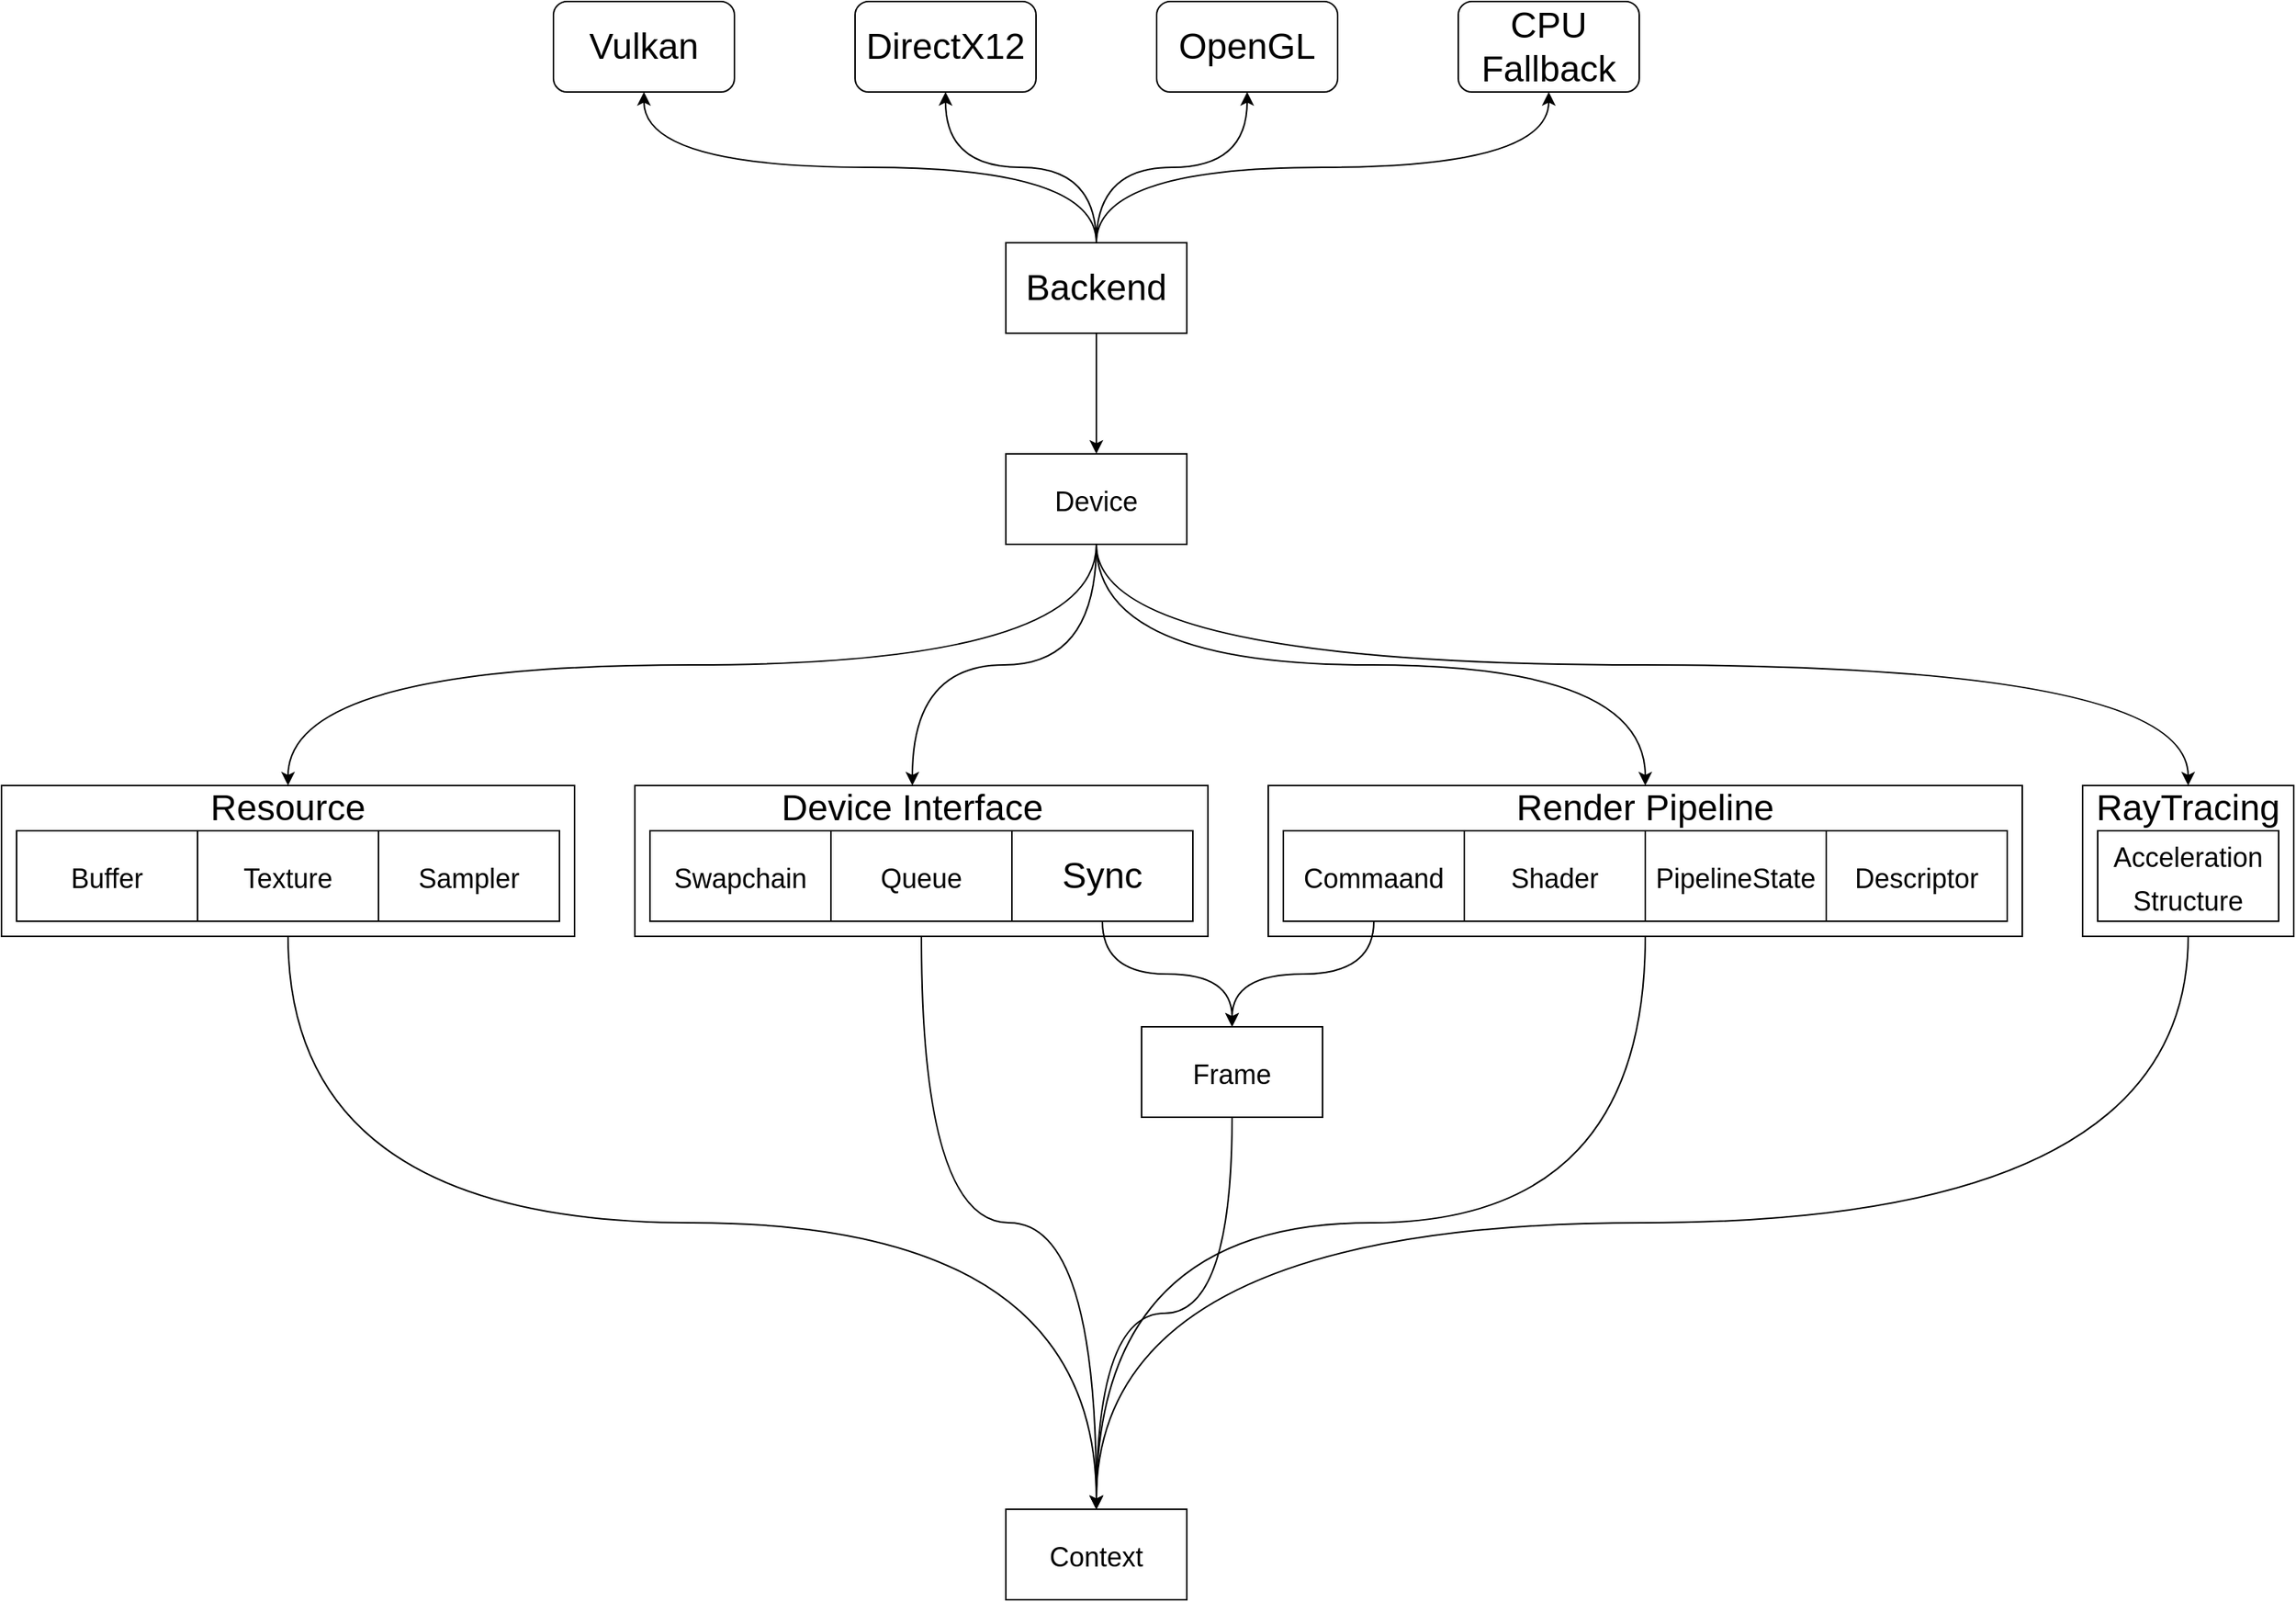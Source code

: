 <mxfile>
    <diagram id="qQwCbRc1wy9BN8YB_Oij" name="第 1 页">
        <mxGraphModel dx="1894" dy="691" grid="1" gridSize="10" guides="1" tooltips="1" connect="1" arrows="1" fold="1" page="1" pageScale="1" pageWidth="827" pageHeight="1169" math="0" shadow="0">
            <root>
                <mxCell id="0"/>
                <mxCell id="1" parent="0"/>
                <mxCell id="9" style="edgeStyle=orthogonalEdgeStyle;html=1;exitX=0.5;exitY=0;exitDx=0;exitDy=0;entryX=0.5;entryY=1;entryDx=0;entryDy=0;fontSize=24;curved=1;" edge="1" parent="1" source="2" target="4">
                    <mxGeometry relative="1" as="geometry"/>
                </mxCell>
                <mxCell id="10" style="edgeStyle=orthogonalEdgeStyle;curved=1;html=1;exitX=0.5;exitY=0;exitDx=0;exitDy=0;entryX=0.5;entryY=1;entryDx=0;entryDy=0;fontSize=24;" edge="1" parent="1" source="2" target="7">
                    <mxGeometry relative="1" as="geometry"/>
                </mxCell>
                <mxCell id="11" style="edgeStyle=orthogonalEdgeStyle;curved=1;html=1;exitX=0.5;exitY=0;exitDx=0;exitDy=0;entryX=0.5;entryY=1;entryDx=0;entryDy=0;fontSize=24;" edge="1" parent="1" source="2" target="6">
                    <mxGeometry relative="1" as="geometry"/>
                </mxCell>
                <mxCell id="14" style="edgeStyle=orthogonalEdgeStyle;curved=1;html=1;exitX=0.5;exitY=1;exitDx=0;exitDy=0;fontSize=24;" edge="1" parent="1" source="2" target="13">
                    <mxGeometry relative="1" as="geometry"/>
                </mxCell>
                <mxCell id="54" style="edgeStyle=orthogonalEdgeStyle;curved=1;html=1;exitX=0.5;exitY=0;exitDx=0;exitDy=0;entryX=0.5;entryY=1;entryDx=0;entryDy=0;fontSize=24;" edge="1" parent="1" source="2" target="53">
                    <mxGeometry relative="1" as="geometry"/>
                </mxCell>
                <mxCell id="2" value="&lt;font style=&quot;font-size: 24px&quot;&gt;Backend&lt;/font&gt;" style="rounded=0;whiteSpace=wrap;html=1;" vertex="1" parent="1">
                    <mxGeometry x="320" y="260" width="120" height="60" as="geometry"/>
                </mxCell>
                <mxCell id="4" value="Vulkan" style="rounded=1;whiteSpace=wrap;html=1;fontSize=24;" vertex="1" parent="1">
                    <mxGeometry x="20" y="100" width="120" height="60" as="geometry"/>
                </mxCell>
                <mxCell id="6" value="DirectX12" style="rounded=1;whiteSpace=wrap;html=1;fontSize=24;" vertex="1" parent="1">
                    <mxGeometry x="220" y="100" width="120" height="60" as="geometry"/>
                </mxCell>
                <mxCell id="7" value="OpenGL" style="rounded=1;whiteSpace=wrap;html=1;fontSize=24;" vertex="1" parent="1">
                    <mxGeometry x="420" y="100" width="120" height="60" as="geometry"/>
                </mxCell>
                <mxCell id="42" style="edgeStyle=orthogonalEdgeStyle;curved=1;html=1;exitX=0.5;exitY=1;exitDx=0;exitDy=0;entryX=0.5;entryY=0;entryDx=0;entryDy=0;fontSize=24;" edge="1" parent="1" source="13" target="30">
                    <mxGeometry relative="1" as="geometry"/>
                </mxCell>
                <mxCell id="43" style="edgeStyle=orthogonalEdgeStyle;curved=1;html=1;exitX=0.5;exitY=1;exitDx=0;exitDy=0;entryX=0.5;entryY=0;entryDx=0;entryDy=0;fontSize=24;" edge="1" parent="1" source="13" target="40">
                    <mxGeometry relative="1" as="geometry"/>
                </mxCell>
                <mxCell id="44" style="edgeStyle=orthogonalEdgeStyle;curved=1;html=1;exitX=0.5;exitY=1;exitDx=0;exitDy=0;fontSize=24;" edge="1" parent="1" source="13" target="36">
                    <mxGeometry relative="1" as="geometry"/>
                </mxCell>
                <mxCell id="45" style="edgeStyle=orthogonalEdgeStyle;curved=1;html=1;exitX=0.5;exitY=1;exitDx=0;exitDy=0;entryX=0.5;entryY=0;entryDx=0;entryDy=0;fontSize=24;" edge="1" parent="1" source="13" target="34">
                    <mxGeometry relative="1" as="geometry"/>
                </mxCell>
                <mxCell id="13" value="&lt;font style=&quot;font-size: 18px&quot;&gt;Device&lt;/font&gt;" style="rounded=0;whiteSpace=wrap;html=1;fontSize=24;" vertex="1" parent="1">
                    <mxGeometry x="320" y="400" width="120" height="60" as="geometry"/>
                </mxCell>
                <mxCell id="17" value="&lt;font style=&quot;font-size: 18px&quot;&gt;Context&lt;/font&gt;" style="rounded=0;whiteSpace=wrap;html=1;fontSize=24;" vertex="1" parent="1">
                    <mxGeometry x="320" y="1100" width="120" height="60" as="geometry"/>
                </mxCell>
                <mxCell id="50" style="edgeStyle=orthogonalEdgeStyle;curved=1;html=1;exitX=0.5;exitY=1;exitDx=0;exitDy=0;fontSize=24;" edge="1" parent="1" source="19">
                    <mxGeometry relative="1" as="geometry">
                        <mxPoint x="380" y="1100" as="targetPoint"/>
                    </mxGeometry>
                </mxCell>
                <mxCell id="19" value="&lt;font style=&quot;font-size: 18px&quot;&gt;Frame&lt;br&gt;&lt;/font&gt;" style="rounded=0;whiteSpace=wrap;html=1;fontSize=24;" vertex="1" parent="1">
                    <mxGeometry x="410" y="780" width="120" height="60" as="geometry"/>
                </mxCell>
                <mxCell id="31" value="" style="group" vertex="1" connectable="0" parent="1">
                    <mxGeometry x="-346" y="620" width="380" height="100" as="geometry"/>
                </mxCell>
                <mxCell id="29" value="" style="rounded=0;whiteSpace=wrap;html=1;fontSize=14;" vertex="1" parent="31">
                    <mxGeometry width="380" height="100" as="geometry"/>
                </mxCell>
                <mxCell id="15" value="&lt;font style=&quot;font-size: 18px&quot;&gt;Buffer&lt;/font&gt;" style="rounded=0;whiteSpace=wrap;html=1;fontSize=24;" vertex="1" parent="31">
                    <mxGeometry x="10" y="30" width="120" height="60" as="geometry"/>
                </mxCell>
                <mxCell id="16" value="&lt;font style=&quot;font-size: 18px&quot;&gt;Texture&lt;/font&gt;" style="rounded=0;whiteSpace=wrap;html=1;fontSize=24;" vertex="1" parent="31">
                    <mxGeometry x="130" y="30" width="120" height="60" as="geometry"/>
                </mxCell>
                <mxCell id="20" value="&lt;font style=&quot;font-size: 18px&quot;&gt;Sampler&lt;br&gt;&lt;/font&gt;" style="rounded=0;whiteSpace=wrap;html=1;fontSize=24;" vertex="1" parent="31">
                    <mxGeometry x="250" y="30" width="120" height="60" as="geometry"/>
                </mxCell>
                <mxCell id="30" value="&lt;font style=&quot;font-size: 24px&quot;&gt;Resource&lt;/font&gt;" style="text;html=1;strokeColor=none;fillColor=none;align=center;verticalAlign=middle;whiteSpace=wrap;rounded=0;fontSize=14;" vertex="1" parent="31">
                    <mxGeometry x="130" width="120" height="30" as="geometry"/>
                </mxCell>
                <mxCell id="37" value="" style="group" vertex="1" connectable="0" parent="1">
                    <mxGeometry x="74" y="620" width="380" height="100" as="geometry"/>
                </mxCell>
                <mxCell id="32" value="" style="rounded=0;whiteSpace=wrap;html=1;fontSize=24;" vertex="1" parent="37">
                    <mxGeometry width="380" height="100" as="geometry"/>
                </mxCell>
                <mxCell id="23" value="&lt;font style=&quot;font-size: 18px&quot;&gt;Swapchain&lt;br&gt;&lt;/font&gt;" style="rounded=0;whiteSpace=wrap;html=1;fontSize=24;" vertex="1" parent="37">
                    <mxGeometry x="10" y="30" width="120" height="60" as="geometry"/>
                </mxCell>
                <mxCell id="26" value="&lt;font style=&quot;font-size: 18px&quot;&gt;Queue&lt;br&gt;&lt;/font&gt;" style="rounded=0;whiteSpace=wrap;html=1;fontSize=24;" vertex="1" parent="37">
                    <mxGeometry x="130" y="30" width="120" height="60" as="geometry"/>
                </mxCell>
                <mxCell id="27" value="&lt;font&gt;&lt;font style=&quot;font-size: 24px&quot;&gt;Sync&lt;/font&gt;&lt;br&gt;&lt;/font&gt;" style="rounded=0;whiteSpace=wrap;html=1;fontSize=24;" vertex="1" parent="37">
                    <mxGeometry x="250" y="30" width="120" height="60" as="geometry"/>
                </mxCell>
                <mxCell id="34" value="Device Interface" style="text;html=1;strokeColor=none;fillColor=none;align=center;verticalAlign=middle;whiteSpace=wrap;rounded=0;fontSize=24;" vertex="1" parent="37">
                    <mxGeometry x="79" width="210" height="30" as="geometry"/>
                </mxCell>
                <mxCell id="38" value="" style="group" vertex="1" connectable="0" parent="1">
                    <mxGeometry x="494" y="620" width="500" height="100" as="geometry"/>
                </mxCell>
                <mxCell id="35" value="" style="rounded=0;whiteSpace=wrap;html=1;fontSize=24;" vertex="1" parent="38">
                    <mxGeometry width="500" height="100" as="geometry"/>
                </mxCell>
                <mxCell id="18" value="&lt;font style=&quot;font-size: 18px&quot;&gt;Commaand&lt;/font&gt;" style="rounded=0;whiteSpace=wrap;html=1;fontSize=24;" vertex="1" parent="38">
                    <mxGeometry x="10" y="30" width="120" height="60" as="geometry"/>
                </mxCell>
                <mxCell id="21" value="&lt;font style=&quot;font-size: 18px&quot;&gt;Descriptor&lt;br&gt;&lt;/font&gt;" style="rounded=0;whiteSpace=wrap;html=1;fontSize=24;" vertex="1" parent="38">
                    <mxGeometry x="370" y="30" width="120" height="60" as="geometry"/>
                </mxCell>
                <mxCell id="22" value="&lt;font style=&quot;font-size: 18px&quot;&gt;PipelineState&lt;br&gt;&lt;/font&gt;" style="rounded=0;whiteSpace=wrap;html=1;fontSize=24;" vertex="1" parent="38">
                    <mxGeometry x="250" y="30" width="120" height="60" as="geometry"/>
                </mxCell>
                <mxCell id="24" value="&lt;font style=&quot;font-size: 18px&quot;&gt;Shader&lt;br&gt;&lt;/font&gt;" style="rounded=0;whiteSpace=wrap;html=1;fontSize=24;" vertex="1" parent="38">
                    <mxGeometry x="130" y="30" width="120" height="60" as="geometry"/>
                </mxCell>
                <mxCell id="36" value="Render Pipeline" style="text;html=1;strokeColor=none;fillColor=none;align=center;verticalAlign=middle;whiteSpace=wrap;rounded=0;fontSize=24;" vertex="1" parent="38">
                    <mxGeometry x="145" width="210" height="30" as="geometry"/>
                </mxCell>
                <mxCell id="41" value="" style="group" vertex="1" connectable="0" parent="1">
                    <mxGeometry x="1034" y="620" width="140" height="100" as="geometry"/>
                </mxCell>
                <mxCell id="39" value="" style="rounded=0;whiteSpace=wrap;html=1;fontSize=24;" vertex="1" parent="41">
                    <mxGeometry width="140" height="100" as="geometry"/>
                </mxCell>
                <mxCell id="25" value="&lt;font style=&quot;font-size: 18px&quot;&gt;Acceleration&lt;br&gt;Structure&lt;br&gt;&lt;/font&gt;" style="rounded=0;whiteSpace=wrap;html=1;fontSize=24;" vertex="1" parent="41">
                    <mxGeometry x="10" y="30" width="120" height="60" as="geometry"/>
                </mxCell>
                <mxCell id="40" value="RayTracing" style="text;html=1;strokeColor=none;fillColor=none;align=center;verticalAlign=middle;whiteSpace=wrap;rounded=0;fontSize=24;" vertex="1" parent="41">
                    <mxGeometry width="140" height="30" as="geometry"/>
                </mxCell>
                <mxCell id="46" style="edgeStyle=orthogonalEdgeStyle;curved=1;html=1;exitX=0.5;exitY=1;exitDx=0;exitDy=0;entryX=0.5;entryY=0;entryDx=0;entryDy=0;fontSize=24;" edge="1" parent="1" source="27" target="19">
                    <mxGeometry relative="1" as="geometry"/>
                </mxCell>
                <mxCell id="47" style="edgeStyle=orthogonalEdgeStyle;curved=1;html=1;exitX=0.5;exitY=1;exitDx=0;exitDy=0;entryX=0.5;entryY=0;entryDx=0;entryDy=0;fontSize=24;" edge="1" parent="1" source="18" target="19">
                    <mxGeometry relative="1" as="geometry"/>
                </mxCell>
                <mxCell id="48" style="edgeStyle=orthogonalEdgeStyle;curved=1;html=1;exitX=0.5;exitY=1;exitDx=0;exitDy=0;entryX=0.5;entryY=0;entryDx=0;entryDy=0;fontSize=24;" edge="1" parent="1" source="29" target="17">
                    <mxGeometry relative="1" as="geometry"/>
                </mxCell>
                <mxCell id="49" style="edgeStyle=orthogonalEdgeStyle;curved=1;html=1;exitX=0.5;exitY=1;exitDx=0;exitDy=0;fontSize=24;" edge="1" parent="1" source="32">
                    <mxGeometry relative="1" as="geometry">
                        <mxPoint x="380" y="1100" as="targetPoint"/>
                    </mxGeometry>
                </mxCell>
                <mxCell id="51" style="edgeStyle=orthogonalEdgeStyle;curved=1;html=1;exitX=0.5;exitY=1;exitDx=0;exitDy=0;entryX=0.5;entryY=0;entryDx=0;entryDy=0;fontSize=24;" edge="1" parent="1" source="35" target="17">
                    <mxGeometry relative="1" as="geometry"/>
                </mxCell>
                <mxCell id="52" style="edgeStyle=orthogonalEdgeStyle;curved=1;html=1;exitX=0.5;exitY=1;exitDx=0;exitDy=0;entryX=0.5;entryY=0;entryDx=0;entryDy=0;fontSize=24;" edge="1" parent="1" source="39" target="17">
                    <mxGeometry relative="1" as="geometry"/>
                </mxCell>
                <mxCell id="53" value="CPU&lt;br&gt;Fallback" style="rounded=1;whiteSpace=wrap;html=1;fontSize=24;" vertex="1" parent="1">
                    <mxGeometry x="620" y="100" width="120" height="60" as="geometry"/>
                </mxCell>
            </root>
        </mxGraphModel>
    </diagram>
</mxfile>